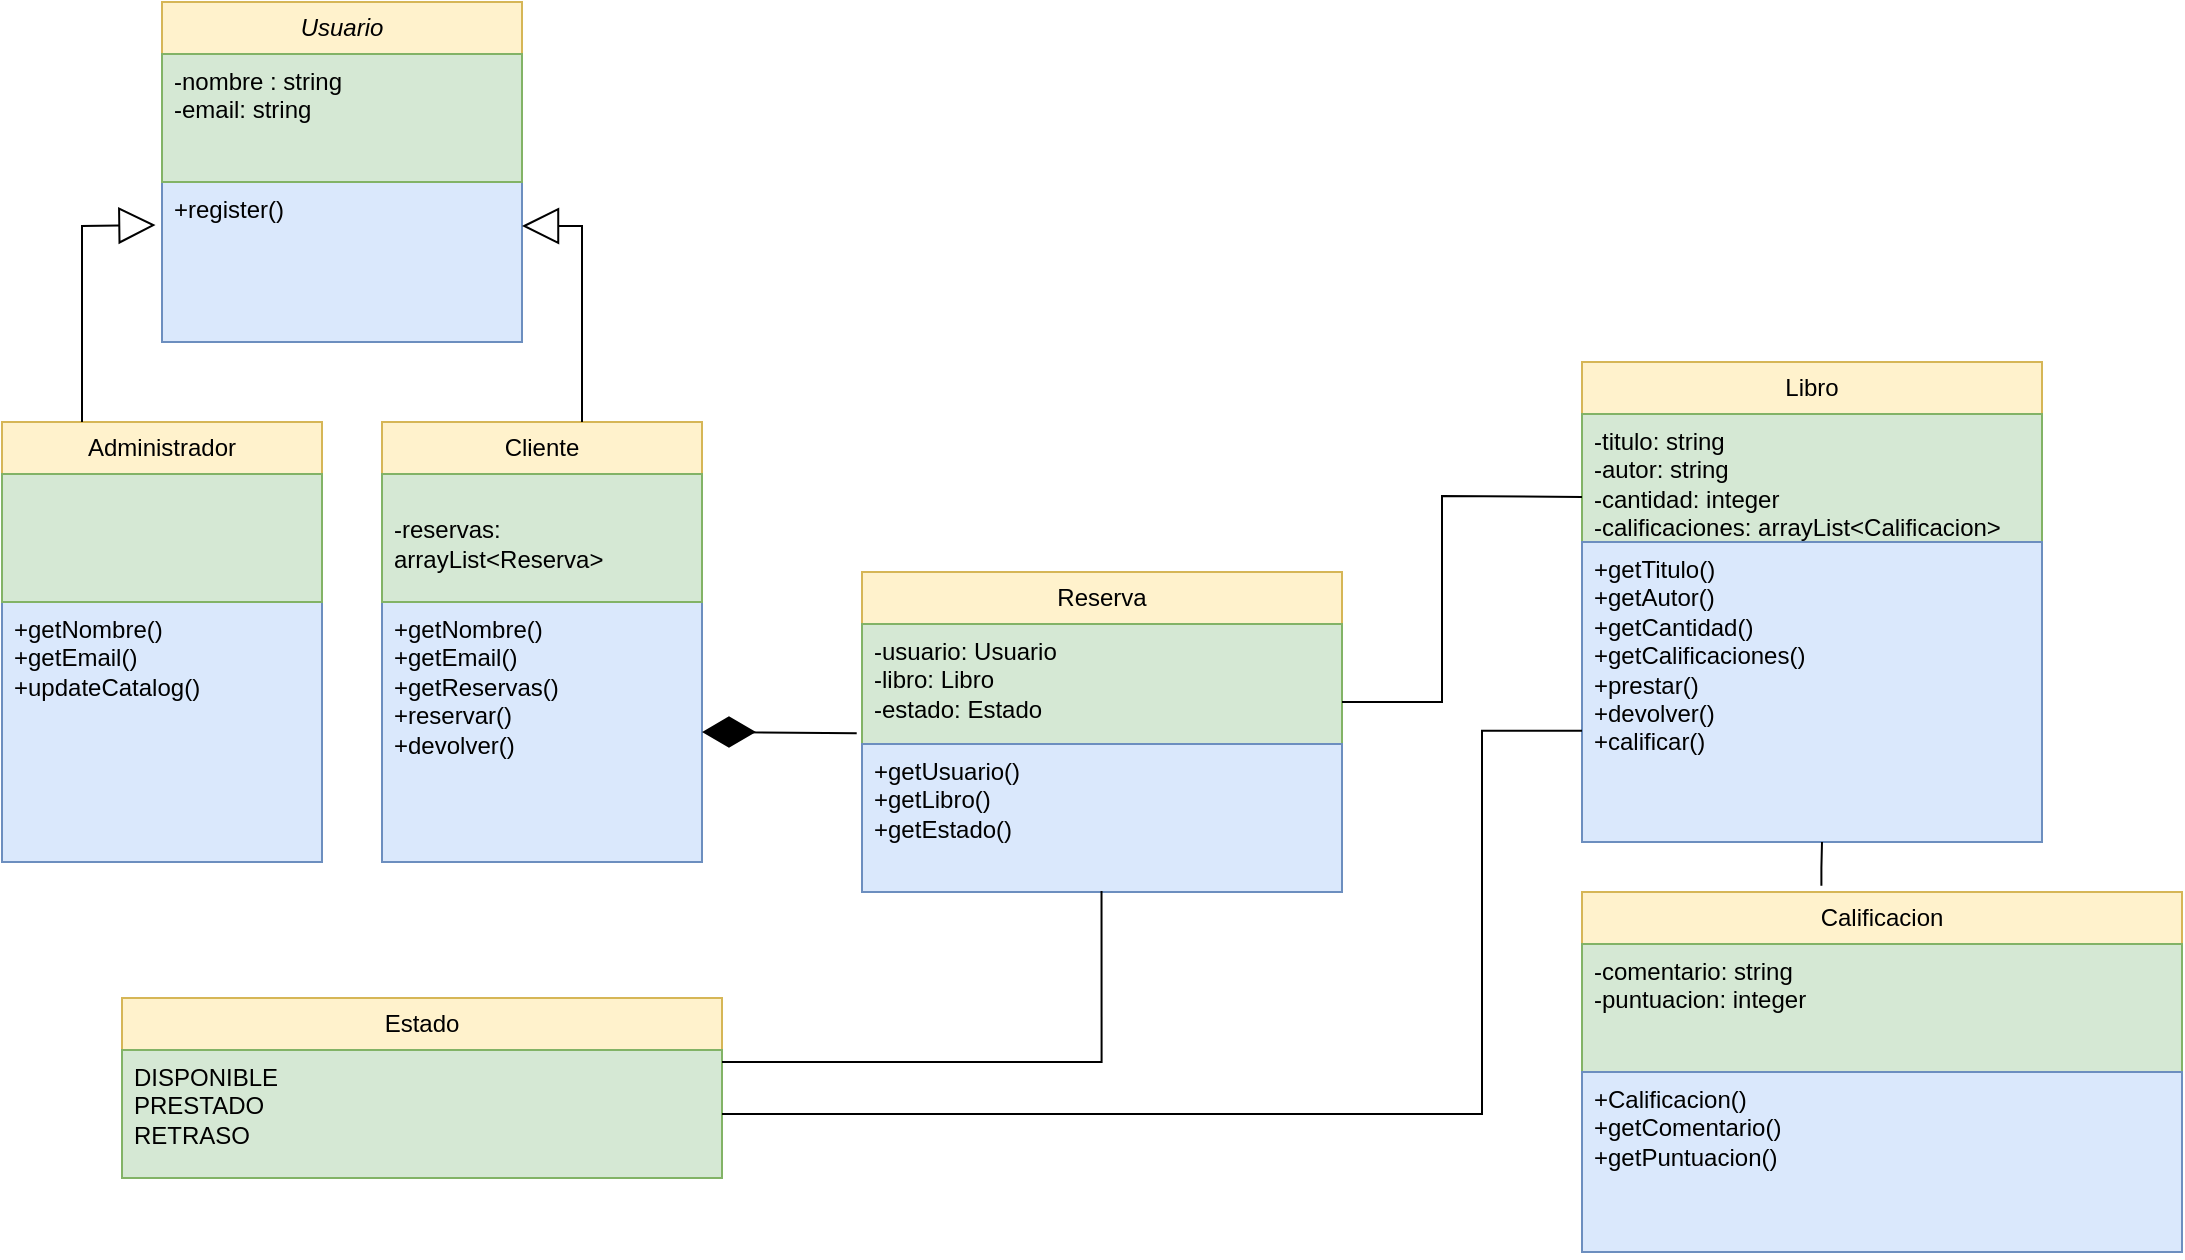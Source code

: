 <mxfile version="21.2.1" type="device">
  <diagram name="Page-1" id="e7e014a7-5840-1c2e-5031-d8a46d1fe8dd">
    <mxGraphModel dx="1318" dy="522" grid="1" gridSize="10" guides="1" tooltips="1" connect="1" arrows="1" fold="1" page="1" pageScale="1" pageWidth="1169" pageHeight="826" background="none" math="0" shadow="0">
      <root>
        <mxCell id="0" />
        <mxCell id="1" parent="0" />
        <mxCell id="UrHmr3pfUTmd6LyERGNY-57" value="Libro" style="swimlane;fontStyle=0;childLayout=stackLayout;horizontal=1;startSize=26;fillColor=#fff2cc;horizontalStack=0;resizeParent=1;resizeParentMax=0;resizeLast=0;collapsible=1;marginBottom=0;whiteSpace=wrap;html=1;strokeColor=#d6b656;" parent="1" vertex="1">
          <mxGeometry x="800" y="230" width="230" height="90" as="geometry" />
        </mxCell>
        <mxCell id="UrHmr3pfUTmd6LyERGNY-58" value="-titulo: string&lt;br&gt;-autor: string&lt;br&gt;-cantidad: integer&lt;br&gt;-calificaciones: arrayList&amp;lt;Calificacion&amp;gt;" style="text;strokeColor=#82b366;fillColor=#d5e8d4;align=left;verticalAlign=top;spacingLeft=4;spacingRight=4;overflow=hidden;rotatable=0;points=[[0,0.5],[1,0.5]];portConstraint=eastwest;whiteSpace=wrap;html=1;" parent="UrHmr3pfUTmd6LyERGNY-57" vertex="1">
          <mxGeometry y="26" width="230" height="64" as="geometry" />
        </mxCell>
        <mxCell id="UrHmr3pfUTmd6LyERGNY-59" value="+getTitulo()&lt;br&gt;+getAutor()&lt;br&gt;+getCantidad()&lt;br&gt;+getCalificaciones()&lt;br&gt;+prestar()&lt;br&gt;+devolver()&lt;br&gt;+calificar()" style="text;strokeColor=#6c8ebf;fillColor=#dae8fc;align=left;verticalAlign=top;spacingLeft=4;spacingRight=4;overflow=hidden;rotatable=0;points=[[0,0.5],[1,0.5]];portConstraint=eastwest;whiteSpace=wrap;html=1;" parent="1" vertex="1">
          <mxGeometry x="800" y="320" width="230" height="150" as="geometry" />
        </mxCell>
        <mxCell id="UrHmr3pfUTmd6LyERGNY-60" value="Calificacion" style="swimlane;fontStyle=0;childLayout=stackLayout;horizontal=1;startSize=26;fillColor=#fff2cc;horizontalStack=0;resizeParent=1;resizeParentMax=0;resizeLast=0;collapsible=1;marginBottom=0;whiteSpace=wrap;html=1;strokeColor=#d6b656;" parent="1" vertex="1">
          <mxGeometry x="800" y="495" width="300" height="90" as="geometry" />
        </mxCell>
        <mxCell id="UrHmr3pfUTmd6LyERGNY-61" value="-comentario: string&lt;br&gt;-puntuacion: integer" style="text;strokeColor=#82b366;fillColor=#d5e8d4;align=left;verticalAlign=top;spacingLeft=4;spacingRight=4;overflow=hidden;rotatable=0;points=[[0,0.5],[1,0.5]];portConstraint=eastwest;whiteSpace=wrap;html=1;" parent="UrHmr3pfUTmd6LyERGNY-60" vertex="1">
          <mxGeometry y="26" width="300" height="64" as="geometry" />
        </mxCell>
        <mxCell id="UrHmr3pfUTmd6LyERGNY-62" value="+Calificacion()&lt;br&gt;+getComentario()&lt;br&gt;+getPuntuacion()" style="text;strokeColor=#6c8ebf;fillColor=#dae8fc;align=left;verticalAlign=top;spacingLeft=4;spacingRight=4;overflow=hidden;rotatable=0;points=[[0,0.5],[1,0.5]];portConstraint=eastwest;whiteSpace=wrap;html=1;" parent="1" vertex="1">
          <mxGeometry x="800" y="585" width="300" height="90" as="geometry" />
        </mxCell>
        <mxCell id="UrHmr3pfUTmd6LyERGNY-64" value="Reserva" style="swimlane;fontStyle=0;childLayout=stackLayout;horizontal=1;startSize=26;fillColor=#fff2cc;horizontalStack=0;resizeParent=1;resizeParentMax=0;resizeLast=0;collapsible=1;marginBottom=0;whiteSpace=wrap;html=1;strokeColor=#d6b656;" parent="1" vertex="1">
          <mxGeometry x="440" y="335" width="240" height="90" as="geometry" />
        </mxCell>
        <mxCell id="UrHmr3pfUTmd6LyERGNY-65" value="-usuario: Usuario&lt;br&gt;-libro: Libro&lt;br&gt;-estado: Estado" style="text;strokeColor=#82b366;fillColor=#d5e8d4;align=left;verticalAlign=top;spacingLeft=4;spacingRight=4;overflow=hidden;rotatable=0;points=[[0,0.5],[1,0.5]];portConstraint=eastwest;whiteSpace=wrap;html=1;" parent="UrHmr3pfUTmd6LyERGNY-64" vertex="1">
          <mxGeometry y="26" width="240" height="64" as="geometry" />
        </mxCell>
        <mxCell id="UrHmr3pfUTmd6LyERGNY-66" value="+getUsuario()&lt;br&gt;+getLibro()&lt;br&gt;+getEstado()&lt;br&gt;" style="text;strokeColor=#6c8ebf;fillColor=#dae8fc;align=left;verticalAlign=top;spacingLeft=4;spacingRight=4;overflow=hidden;rotatable=0;points=[[0,0.5],[1,0.5]];portConstraint=eastwest;whiteSpace=wrap;html=1;" parent="1" vertex="1">
          <mxGeometry x="440" y="421" width="240" height="74" as="geometry" />
        </mxCell>
        <mxCell id="UrHmr3pfUTmd6LyERGNY-67" value="Estado" style="swimlane;fontStyle=0;childLayout=stackLayout;horizontal=1;startSize=26;fillColor=#fff2cc;horizontalStack=0;resizeParent=1;resizeParentMax=0;resizeLast=0;collapsible=1;marginBottom=0;whiteSpace=wrap;html=1;strokeColor=#d6b656;" parent="1" vertex="1">
          <mxGeometry x="70" y="548" width="300" height="90" as="geometry" />
        </mxCell>
        <mxCell id="UrHmr3pfUTmd6LyERGNY-68" value="DISPONIBLE&lt;br&gt;PRESTADO&lt;br&gt;RETRASO" style="text;strokeColor=#82b366;fillColor=#d5e8d4;align=left;verticalAlign=top;spacingLeft=4;spacingRight=4;overflow=hidden;rotatable=0;points=[[0,0.5],[1,0.5]];portConstraint=eastwest;whiteSpace=wrap;html=1;" parent="UrHmr3pfUTmd6LyERGNY-67" vertex="1">
          <mxGeometry y="26" width="300" height="64" as="geometry" />
        </mxCell>
        <mxCell id="0uXt8LhpZuC11UzZuWgx-11" value="&lt;i&gt;Usuario&lt;/i&gt;" style="swimlane;fontStyle=0;childLayout=stackLayout;horizontal=1;startSize=26;fillColor=#fff2cc;horizontalStack=0;resizeParent=1;resizeParentMax=0;resizeLast=0;collapsible=1;marginBottom=0;whiteSpace=wrap;html=1;strokeColor=#d6b656;" vertex="1" parent="1">
          <mxGeometry x="90" y="50" width="180" height="90" as="geometry" />
        </mxCell>
        <mxCell id="0uXt8LhpZuC11UzZuWgx-12" value="+register()" style="text;strokeColor=#6c8ebf;fillColor=#dae8fc;align=left;verticalAlign=top;spacingLeft=4;spacingRight=4;overflow=hidden;rotatable=0;points=[[0,0.5],[1,0.5]];portConstraint=eastwest;whiteSpace=wrap;html=1;" vertex="1" parent="1">
          <mxGeometry x="90" y="140" width="180" height="80" as="geometry" />
        </mxCell>
        <mxCell id="0uXt8LhpZuC11UzZuWgx-13" value="-nombre : string&lt;br&gt;-email: string&lt;br&gt;" style="text;strokeColor=#82b366;fillColor=#d5e8d4;align=left;verticalAlign=top;spacingLeft=4;spacingRight=4;overflow=hidden;rotatable=0;points=[[0,0.5],[1,0.5]];portConstraint=eastwest;whiteSpace=wrap;html=1;" vertex="1" parent="1">
          <mxGeometry x="90" y="76" width="180" height="64" as="geometry" />
        </mxCell>
        <mxCell id="0uXt8LhpZuC11UzZuWgx-20" value="Administrador" style="swimlane;fontStyle=0;childLayout=stackLayout;horizontal=1;startSize=26;fillColor=#fff2cc;horizontalStack=0;resizeParent=1;resizeParentMax=0;resizeLast=0;collapsible=1;marginBottom=0;whiteSpace=wrap;html=1;strokeColor=#d6b656;" vertex="1" parent="1">
          <mxGeometry x="10" y="260" width="160" height="90" as="geometry" />
        </mxCell>
        <mxCell id="0uXt8LhpZuC11UzZuWgx-21" value="+getNombre()&lt;br&gt;+getEmail()&lt;br&gt;+updateCatalog()" style="text;strokeColor=#6c8ebf;fillColor=#dae8fc;align=left;verticalAlign=top;spacingLeft=4;spacingRight=4;overflow=hidden;rotatable=0;points=[[0,0.5],[1,0.5]];portConstraint=eastwest;whiteSpace=wrap;html=1;" vertex="1" parent="1">
          <mxGeometry x="10" y="350" width="160" height="130" as="geometry" />
        </mxCell>
        <mxCell id="0uXt8LhpZuC11UzZuWgx-22" value="" style="text;strokeColor=#82b366;fillColor=#d5e8d4;align=left;verticalAlign=top;spacingLeft=4;spacingRight=4;overflow=hidden;rotatable=0;points=[[0,0.5],[1,0.5]];portConstraint=eastwest;whiteSpace=wrap;html=1;" vertex="1" parent="1">
          <mxGeometry x="10" y="286" width="160" height="64" as="geometry" />
        </mxCell>
        <mxCell id="0uXt8LhpZuC11UzZuWgx-23" value="Cliente" style="swimlane;fontStyle=0;childLayout=stackLayout;horizontal=1;startSize=26;fillColor=#fff2cc;horizontalStack=0;resizeParent=1;resizeParentMax=0;resizeLast=0;collapsible=1;marginBottom=0;whiteSpace=wrap;html=1;strokeColor=#d6b656;" vertex="1" parent="1">
          <mxGeometry x="200" y="260" width="160" height="90" as="geometry" />
        </mxCell>
        <mxCell id="0uXt8LhpZuC11UzZuWgx-24" value="+getNombre()&lt;br&gt;+getEmail()&lt;br&gt;+getReservas()&lt;br&gt;+reservar()&lt;br&gt;+devolver()" style="text;strokeColor=#6c8ebf;fillColor=#dae8fc;align=left;verticalAlign=top;spacingLeft=4;spacingRight=4;overflow=hidden;rotatable=0;points=[[0,0.5],[1,0.5]];portConstraint=eastwest;whiteSpace=wrap;html=1;" vertex="1" parent="1">
          <mxGeometry x="200" y="350" width="160" height="130" as="geometry" />
        </mxCell>
        <mxCell id="0uXt8LhpZuC11UzZuWgx-25" value="&lt;br&gt;-reservas: arrayList&amp;lt;Reserva&amp;gt;" style="text;strokeColor=#82b366;fillColor=#d5e8d4;align=left;verticalAlign=top;spacingLeft=4;spacingRight=4;overflow=hidden;rotatable=0;points=[[0,0.5],[1,0.5]];portConstraint=eastwest;whiteSpace=wrap;html=1;" vertex="1" parent="1">
          <mxGeometry x="200" y="286" width="160" height="64" as="geometry" />
        </mxCell>
        <mxCell id="0uXt8LhpZuC11UzZuWgx-29" value="" style="endArrow=diamondThin;endFill=1;endSize=24;html=1;rounded=0;entryX=1;entryY=0.5;entryDx=0;entryDy=0;exitX=-0.011;exitY=0.854;exitDx=0;exitDy=0;exitPerimeter=0;" edge="1" parent="1" source="UrHmr3pfUTmd6LyERGNY-65" target="0uXt8LhpZuC11UzZuWgx-24">
          <mxGeometry width="160" relative="1" as="geometry">
            <mxPoint x="430" y="415" as="sourcePoint" />
            <mxPoint x="600" y="410" as="targetPoint" />
            <Array as="points">
              <mxPoint x="370" y="415" />
            </Array>
          </mxGeometry>
        </mxCell>
        <mxCell id="0uXt8LhpZuC11UzZuWgx-30" value="" style="endArrow=block;endSize=16;endFill=0;html=1;rounded=0;exitX=0.25;exitY=0;exitDx=0;exitDy=0;entryX=-0.018;entryY=0.269;entryDx=0;entryDy=0;entryPerimeter=0;" edge="1" parent="1" source="0uXt8LhpZuC11UzZuWgx-20" target="0uXt8LhpZuC11UzZuWgx-12">
          <mxGeometry width="160" relative="1" as="geometry">
            <mxPoint x="440" y="290" as="sourcePoint" />
            <mxPoint x="600" y="290" as="targetPoint" />
            <Array as="points">
              <mxPoint x="50" y="162" />
            </Array>
          </mxGeometry>
        </mxCell>
        <mxCell id="0uXt8LhpZuC11UzZuWgx-31" value="" style="endArrow=block;endSize=16;endFill=0;html=1;rounded=0;exitX=0.25;exitY=0;exitDx=0;exitDy=0;entryX=1;entryY=0.275;entryDx=0;entryDy=0;entryPerimeter=0;" edge="1" parent="1" target="0uXt8LhpZuC11UzZuWgx-12">
          <mxGeometry width="160" relative="1" as="geometry">
            <mxPoint x="300" y="260" as="sourcePoint" />
            <mxPoint x="337" y="162" as="targetPoint" />
            <Array as="points">
              <mxPoint x="300" y="162" />
            </Array>
          </mxGeometry>
        </mxCell>
        <mxCell id="0uXt8LhpZuC11UzZuWgx-32" value="" style="endArrow=none;html=1;rounded=0;entryX=0;entryY=0.75;entryDx=0;entryDy=0;" edge="1" parent="1" target="UrHmr3pfUTmd6LyERGNY-57">
          <mxGeometry width="50" height="50" relative="1" as="geometry">
            <mxPoint x="680" y="400" as="sourcePoint" />
            <mxPoint x="540" y="30" as="targetPoint" />
            <Array as="points">
              <mxPoint x="730" y="400" />
              <mxPoint x="730" y="297" />
            </Array>
          </mxGeometry>
        </mxCell>
        <mxCell id="0uXt8LhpZuC11UzZuWgx-33" value="" style="endArrow=none;html=1;edgeStyle=orthogonalEdgeStyle;rounded=0;exitX=0.399;exitY=-0.035;exitDx=0;exitDy=0;exitPerimeter=0;" edge="1" parent="1" source="UrHmr3pfUTmd6LyERGNY-60">
          <mxGeometry relative="1" as="geometry">
            <mxPoint x="760" y="470" as="sourcePoint" />
            <mxPoint x="920" y="470" as="targetPoint" />
          </mxGeometry>
        </mxCell>
        <mxCell id="0uXt8LhpZuC11UzZuWgx-36" value="" style="endArrow=none;html=1;edgeStyle=orthogonalEdgeStyle;rounded=0;exitX=1;exitY=0.5;exitDx=0;exitDy=0;" edge="1" parent="1" source="UrHmr3pfUTmd6LyERGNY-68">
          <mxGeometry relative="1" as="geometry">
            <mxPoint x="640" y="414.41" as="sourcePoint" />
            <mxPoint x="800" y="414.41" as="targetPoint" />
            <Array as="points">
              <mxPoint x="750" y="606" />
              <mxPoint x="750" y="414" />
            </Array>
          </mxGeometry>
        </mxCell>
        <mxCell id="0uXt8LhpZuC11UzZuWgx-39" value="" style="endArrow=none;html=1;edgeStyle=orthogonalEdgeStyle;rounded=0;entryX=0.499;entryY=0.993;entryDx=0;entryDy=0;entryPerimeter=0;" edge="1" parent="1" target="UrHmr3pfUTmd6LyERGNY-66">
          <mxGeometry relative="1" as="geometry">
            <mxPoint x="370" y="580" as="sourcePoint" />
            <mxPoint x="560" y="520" as="targetPoint" />
            <Array as="points">
              <mxPoint x="560" y="580" />
            </Array>
          </mxGeometry>
        </mxCell>
      </root>
    </mxGraphModel>
  </diagram>
</mxfile>
